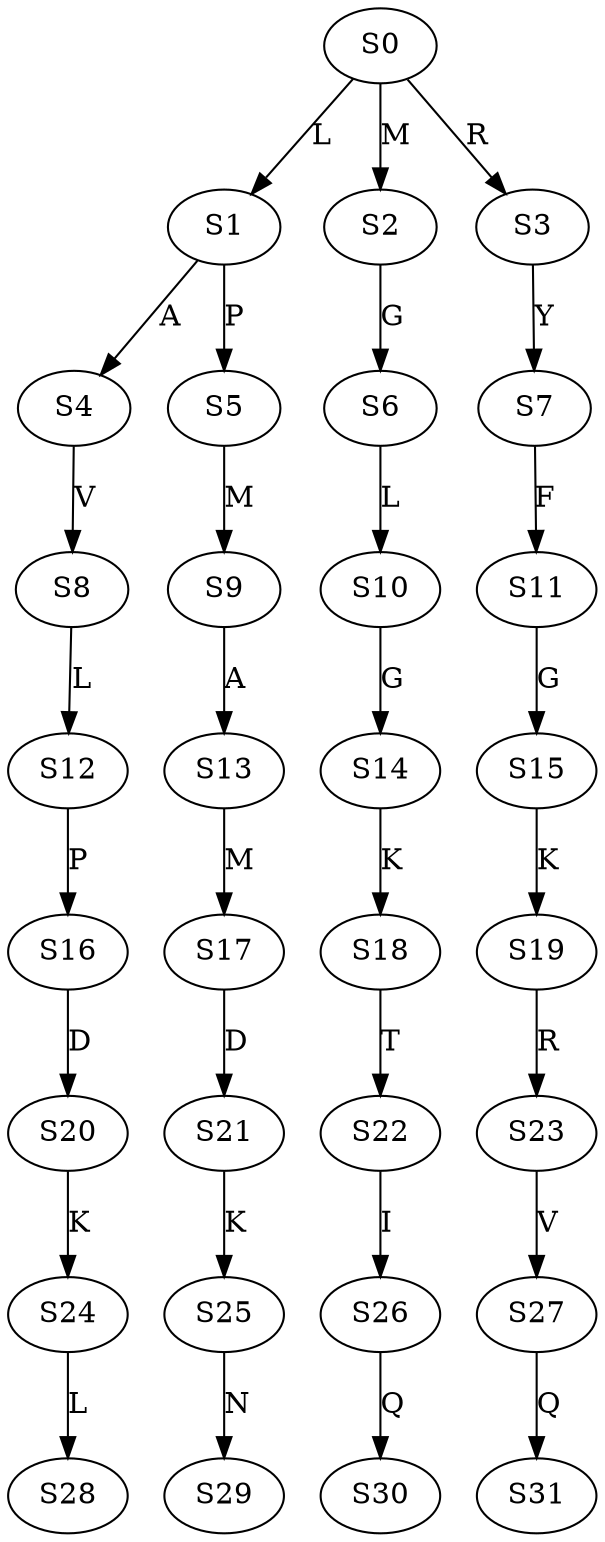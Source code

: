 strict digraph  {
	S0 -> S1 [ label = L ];
	S0 -> S2 [ label = M ];
	S0 -> S3 [ label = R ];
	S1 -> S4 [ label = A ];
	S1 -> S5 [ label = P ];
	S2 -> S6 [ label = G ];
	S3 -> S7 [ label = Y ];
	S4 -> S8 [ label = V ];
	S5 -> S9 [ label = M ];
	S6 -> S10 [ label = L ];
	S7 -> S11 [ label = F ];
	S8 -> S12 [ label = L ];
	S9 -> S13 [ label = A ];
	S10 -> S14 [ label = G ];
	S11 -> S15 [ label = G ];
	S12 -> S16 [ label = P ];
	S13 -> S17 [ label = M ];
	S14 -> S18 [ label = K ];
	S15 -> S19 [ label = K ];
	S16 -> S20 [ label = D ];
	S17 -> S21 [ label = D ];
	S18 -> S22 [ label = T ];
	S19 -> S23 [ label = R ];
	S20 -> S24 [ label = K ];
	S21 -> S25 [ label = K ];
	S22 -> S26 [ label = I ];
	S23 -> S27 [ label = V ];
	S24 -> S28 [ label = L ];
	S25 -> S29 [ label = N ];
	S26 -> S30 [ label = Q ];
	S27 -> S31 [ label = Q ];
}
